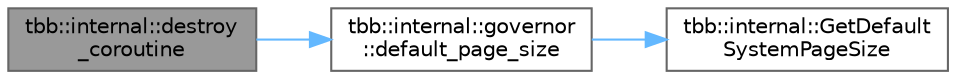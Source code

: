 digraph "tbb::internal::destroy_coroutine"
{
 // LATEX_PDF_SIZE
  bgcolor="transparent";
  edge [fontname=Helvetica,fontsize=10,labelfontname=Helvetica,labelfontsize=10];
  node [fontname=Helvetica,fontsize=10,shape=box,height=0.2,width=0.4];
  rankdir="LR";
  Node1 [id="Node000001",label="tbb::internal::destroy\l_coroutine",height=0.2,width=0.4,color="gray40", fillcolor="grey60", style="filled", fontcolor="black",tooltip=" "];
  Node1 -> Node2 [id="edge3_Node000001_Node000002",color="steelblue1",style="solid",tooltip=" "];
  Node2 [id="Node000002",label="tbb::internal::governor\l::default_page_size",height=0.2,width=0.4,color="grey40", fillcolor="white", style="filled",URL="$classtbb_1_1internal_1_1governor.html#a84f427d69ac11f5c13871c6f908a6e95",tooltip="Staic accessor for OS regular memory page size"];
  Node2 -> Node3 [id="edge4_Node000002_Node000003",color="steelblue1",style="solid",tooltip=" "];
  Node3 [id="Node000003",label="tbb::internal::GetDefault\lSystemPageSize",height=0.2,width=0.4,color="grey40", fillcolor="white", style="filled",URL="$namespacetbb_1_1internal.html#a95a4c026015eb6d42c8f75142d505346",tooltip="System dependent impl"];
}
